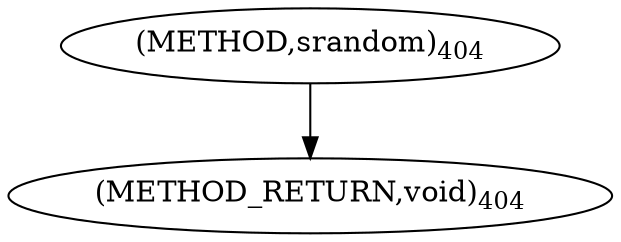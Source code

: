 digraph "srandom" {  
"4790" [label = <(METHOD,srandom)<SUB>404</SUB>> ]
"4792" [label = <(METHOD_RETURN,void)<SUB>404</SUB>> ]
  "4790" -> "4792" 
}
